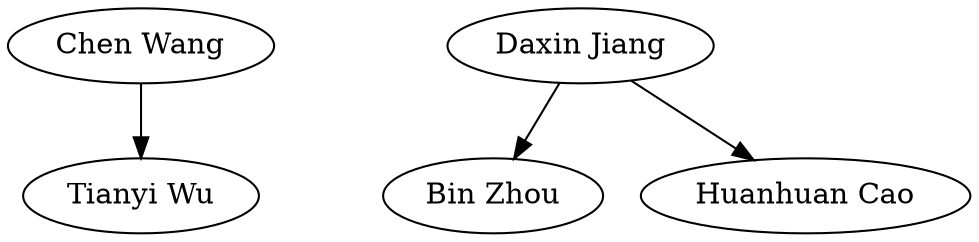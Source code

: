 strict digraph G{
"Chen Wang" -> "Tianyi Wu"
"Daxin Jiang" -> "Bin Zhou"
"Daxin Jiang" -> "Huanhuan Cao"
}